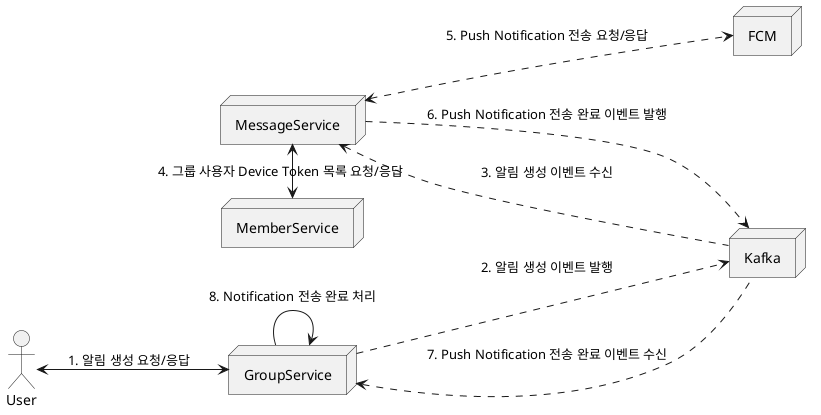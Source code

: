 @startuml


actor User as user

left to right direction

node Kafka as kafka
node GroupService as group_service
node MemberService as member_service
node MessageService as message_service
node FCM as fcm

'user -[hidden]right-> group_service
'user -[hidden]right-> fcm
'kafka -[hidden]left-> message_service
'message_service-[hidden]up->group_service
'member_service-[hidden]right->message_service
'message_service-[hidden]left-member_service
'fcm -[hidden]down-> message_service
'fcm -[hidden]right-user

user <--> group_service: 1. 알림 생성 요청/응답
group_service -.-> kafka: 2. 알림 생성 이벤트 발행
message_service <-.- kafka: 3. 알림 생성 이벤트 수신
message_service <-> member_service: 4. 그룹 사용자 Device Token 목록 요청/응답
message_service <-.-> fcm: 5. Push Notification 전송 요청/응답
message_service -.-> kafka: 6. Push Notification 전송 완료 이벤트 발행
group_service <-.- kafka: 7. Push Notification 전송 완료 이벤트 수신
group_service  -> group_service: 8. Notification 전송 완료 처리
@enduml